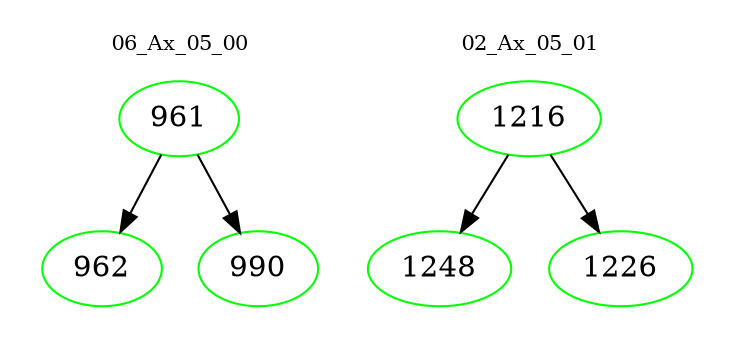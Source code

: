 digraph{
subgraph cluster_0 {
color = white
label = "06_Ax_05_00";
fontsize=10;
T0_961 [label="961", color="green"]
T0_961 -> T0_962 [color="black"]
T0_962 [label="962", color="green"]
T0_961 -> T0_990 [color="black"]
T0_990 [label="990", color="green"]
}
subgraph cluster_1 {
color = white
label = "02_Ax_05_01";
fontsize=10;
T1_1216 [label="1216", color="green"]
T1_1216 -> T1_1248 [color="black"]
T1_1248 [label="1248", color="green"]
T1_1216 -> T1_1226 [color="black"]
T1_1226 [label="1226", color="green"]
}
}
